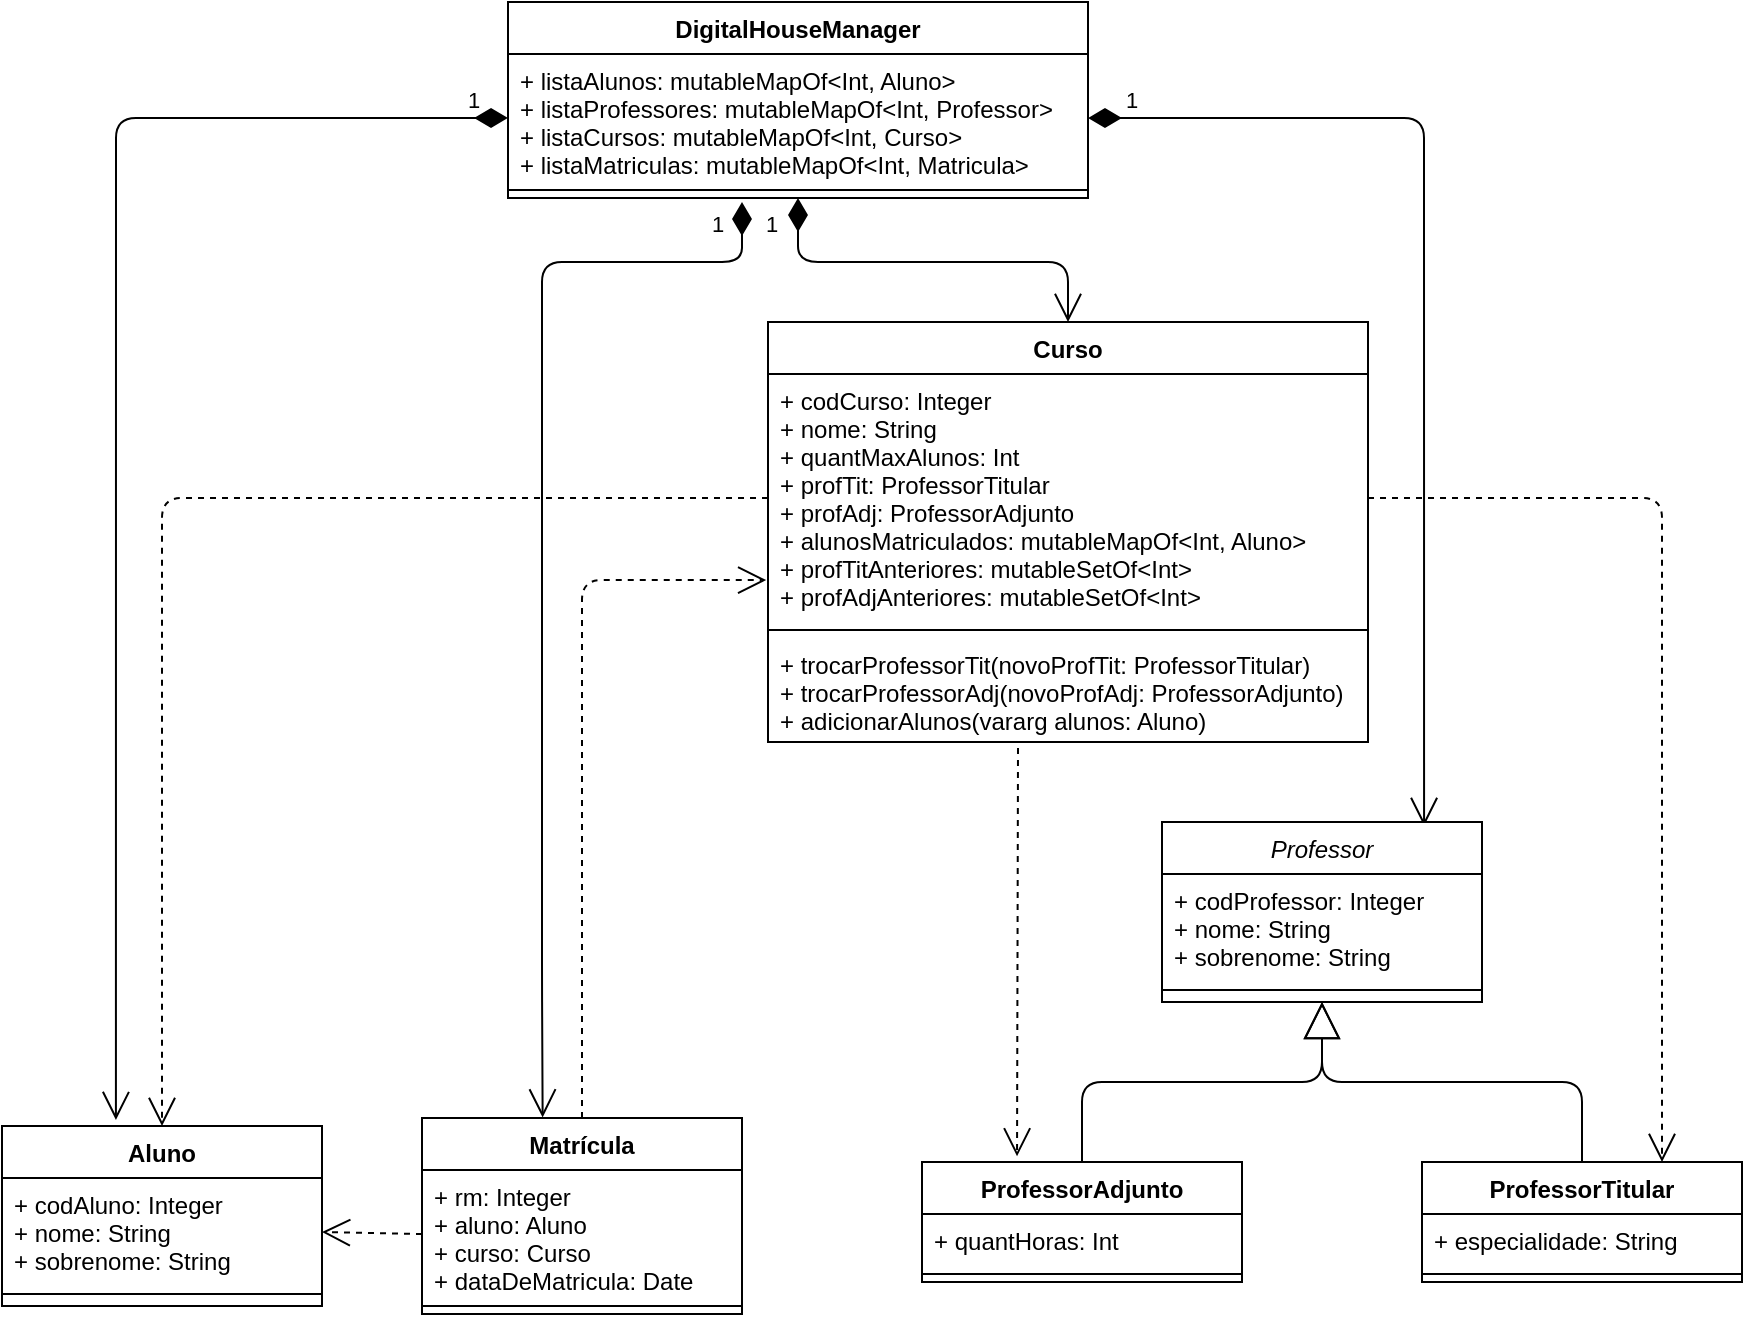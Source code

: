 <mxfile version="13.7.7" type="device"><diagram id="C5RBs43oDa-KdzZeNtuy" name="Page-1"><mxGraphModel dx="2249" dy="794" grid="1" gridSize="10" guides="1" tooltips="1" connect="1" arrows="1" fold="1" page="1" pageScale="1" pageWidth="827" pageHeight="1169" math="0" shadow="0"><root><mxCell id="WIyWlLk6GJQsqaUBKTNV-0"/><mxCell id="WIyWlLk6GJQsqaUBKTNV-1" parent="WIyWlLk6GJQsqaUBKTNV-0"/><mxCell id="DZw8x-lJZhDjdpbKTeVV-8" value="" style="endArrow=block;endSize=16;endFill=0;html=1;entryX=0.5;entryY=1;entryDx=0;entryDy=0;exitX=0.5;exitY=0;exitDx=0;exitDy=0;" parent="WIyWlLk6GJQsqaUBKTNV-1" source="DZw8x-lJZhDjdpbKTeVV-0" target="t6tmX8b1T9MXkk8Mee-C-0" edge="1"><mxGeometry x="-1" y="57" width="160" relative="1" as="geometry"><mxPoint x="-290" y="710" as="sourcePoint"/><mxPoint x="-130" y="710" as="targetPoint"/><Array as="points"><mxPoint x="-260" y="580"/><mxPoint x="-140" y="580"/></Array><mxPoint x="-15" y="11" as="offset"/></mxGeometry></mxCell><mxCell id="DZw8x-lJZhDjdpbKTeVV-9" value="" style="endArrow=block;endSize=16;endFill=0;html=1;entryX=0.5;entryY=1;entryDx=0;entryDy=0;exitX=0.5;exitY=0;exitDx=0;exitDy=0;" parent="WIyWlLk6GJQsqaUBKTNV-1" source="DZw8x-lJZhDjdpbKTeVV-4" target="t6tmX8b1T9MXkk8Mee-C-0" edge="1"><mxGeometry width="160" relative="1" as="geometry"><mxPoint x="-290" y="710" as="sourcePoint"/><mxPoint x="-130" y="710" as="targetPoint"/><Array as="points"><mxPoint x="-10" y="580"/><mxPoint x="-140" y="580"/></Array></mxGeometry></mxCell><mxCell id="g8_K6V4UNwP7HLlXSJiA-8" value="" style="endArrow=open;endSize=12;dashed=1;html=1;entryX=-0.003;entryY=0.831;entryDx=0;entryDy=0;entryPerimeter=0;exitX=0.5;exitY=0;exitDx=0;exitDy=0;" parent="WIyWlLk6GJQsqaUBKTNV-1" source="g8_K6V4UNwP7HLlXSJiA-0" target="7tgIvww6n7GfTnw3CCgs-1" edge="1"><mxGeometry x="0.684" y="-111" width="160" relative="1" as="geometry"><mxPoint x="-510" y="630" as="sourcePoint"/><mxPoint x="-510" y="520" as="targetPoint"/><Array as="points"><mxPoint x="-510" y="329"/></Array><mxPoint as="offset"/></mxGeometry></mxCell><mxCell id="g8_K6V4UNwP7HLlXSJiA-9" value="" style="endArrow=open;endSize=12;dashed=1;html=1;entryX=1;entryY=0.5;entryDx=0;entryDy=0;exitX=0;exitY=0.5;exitDx=0;exitDy=0;" parent="WIyWlLk6GJQsqaUBKTNV-1" source="g8_K6V4UNwP7HLlXSJiA-1" target="zkfFHV4jXpPFQw0GAbJ--7" edge="1"><mxGeometry x="0.684" y="-111" width="160" relative="1" as="geometry"><mxPoint x="-500" y="610" as="sourcePoint"/><mxPoint x="-407.9" y="309.044" as="targetPoint"/><Array as="points"/><mxPoint as="offset"/></mxGeometry></mxCell><mxCell id="g8_K6V4UNwP7HLlXSJiA-10" value="" style="endArrow=open;endSize=12;dashed=1;html=1;entryX=0.5;entryY=0;entryDx=0;entryDy=0;exitX=0;exitY=0.5;exitDx=0;exitDy=0;" parent="WIyWlLk6GJQsqaUBKTNV-1" source="7tgIvww6n7GfTnw3CCgs-1" target="zkfFHV4jXpPFQw0GAbJ--6" edge="1"><mxGeometry x="0.437" y="280" width="160" relative="1" as="geometry"><mxPoint x="-300" y="420" as="sourcePoint"/><mxPoint x="-140" y="420" as="targetPoint"/><Array as="points"><mxPoint x="-720" y="288"/></Array><mxPoint as="offset"/></mxGeometry></mxCell><mxCell id="g8_K6V4UNwP7HLlXSJiA-12" value="" style="endArrow=open;endSize=12;dashed=1;html=1;entryX=0.75;entryY=0;entryDx=0;entryDy=0;exitX=1;exitY=0.5;exitDx=0;exitDy=0;" parent="WIyWlLk6GJQsqaUBKTNV-1" source="7tgIvww6n7GfTnw3CCgs-1" target="DZw8x-lJZhDjdpbKTeVV-4" edge="1"><mxGeometry x="-0.645" y="17" width="160" relative="1" as="geometry"><mxPoint x="-86" y="310" as="sourcePoint"/><mxPoint x="74" y="310" as="targetPoint"/><Array as="points"><mxPoint x="-7" y="288"/><mxPoint x="30" y="288"/></Array><mxPoint x="-2" y="-8" as="offset"/></mxGeometry></mxCell><mxCell id="g8_K6V4UNwP7HLlXSJiA-13" value="" style="endArrow=open;endSize=12;dashed=1;html=1;entryX=0.297;entryY=-0.047;entryDx=0;entryDy=0;entryPerimeter=0;" parent="WIyWlLk6GJQsqaUBKTNV-1" target="DZw8x-lJZhDjdpbKTeVV-0" edge="1"><mxGeometry x="-0.645" y="17" width="160" relative="1" as="geometry"><mxPoint x="-292" y="413" as="sourcePoint"/><mxPoint x="-325" y="650" as="targetPoint"/><Array as="points"/><mxPoint x="-2" y="-8" as="offset"/></mxGeometry></mxCell><mxCell id="Y8nJwDZbkklrobf2_1zH-0" value="DigitalHouseManager" style="swimlane;fontStyle=1;align=center;verticalAlign=top;childLayout=stackLayout;horizontal=1;startSize=26;horizontalStack=0;resizeParent=1;resizeParentMax=0;resizeLast=0;collapsible=1;marginBottom=0;" parent="WIyWlLk6GJQsqaUBKTNV-1" vertex="1"><mxGeometry x="-547" y="40" width="290" height="98" as="geometry"/></mxCell><mxCell id="Y8nJwDZbkklrobf2_1zH-1" value="+ listaAlunos: mutableMapOf&lt;Int, Aluno&gt;&#10;+ listaProfessores: mutableMapOf&lt;Int, Professor&gt;&#10;+ listaCursos: mutableMapOf&lt;Int, Curso&gt;&#10;+ listaMatriculas: mutableMapOf&lt;Int, Matricula&gt;" style="text;strokeColor=none;fillColor=none;align=left;verticalAlign=top;spacingLeft=4;spacingRight=4;overflow=hidden;rotatable=0;points=[[0,0.5],[1,0.5]];portConstraint=eastwest;" parent="Y8nJwDZbkklrobf2_1zH-0" vertex="1"><mxGeometry y="26" width="290" height="64" as="geometry"/></mxCell><mxCell id="Y8nJwDZbkklrobf2_1zH-2" value="" style="line;strokeWidth=1;fillColor=none;align=left;verticalAlign=middle;spacingTop=-1;spacingLeft=3;spacingRight=3;rotatable=0;labelPosition=right;points=[];portConstraint=eastwest;" parent="Y8nJwDZbkklrobf2_1zH-0" vertex="1"><mxGeometry y="90" width="290" height="8" as="geometry"/></mxCell><mxCell id="7tgIvww6n7GfTnw3CCgs-0" value="Curso" style="swimlane;fontStyle=1;align=center;verticalAlign=top;childLayout=stackLayout;horizontal=1;startSize=26;horizontalStack=0;resizeParent=1;resizeParentMax=0;resizeLast=0;collapsible=1;marginBottom=0;" parent="WIyWlLk6GJQsqaUBKTNV-1" vertex="1"><mxGeometry x="-417" y="200" width="300" height="210" as="geometry"/></mxCell><mxCell id="7tgIvww6n7GfTnw3CCgs-1" value="+ codCurso: Integer&#10;+ nome: String&#10;+ quantMaxAlunos: Int&#10;+ profTit: ProfessorTitular&#10;+ profAdj: ProfessorAdjunto&#10;+ alunosMatriculados: mutableMapOf&lt;Int, Aluno&gt;&#10;+ profTitAnteriores: mutableSetOf&lt;Int&gt;&#10;+ profAdjAnteriores: mutableSetOf&lt;Int&gt;&#10;" style="text;strokeColor=none;fillColor=none;align=left;verticalAlign=top;spacingLeft=4;spacingRight=4;overflow=hidden;rotatable=0;points=[[0,0.5],[1,0.5]];portConstraint=eastwest;" parent="7tgIvww6n7GfTnw3CCgs-0" vertex="1"><mxGeometry y="26" width="300" height="124" as="geometry"/></mxCell><mxCell id="7tgIvww6n7GfTnw3CCgs-2" value="" style="line;strokeWidth=1;fillColor=none;align=left;verticalAlign=middle;spacingTop=-1;spacingLeft=3;spacingRight=3;rotatable=0;labelPosition=right;points=[];portConstraint=eastwest;" parent="7tgIvww6n7GfTnw3CCgs-0" vertex="1"><mxGeometry y="150" width="300" height="8" as="geometry"/></mxCell><mxCell id="gILD4UmzUhZZvOeidIGw-1" value="+ trocarProfessorTit(novoProfTit: ProfessorTitular)&#10;+ trocarProfessorAdj(novoProfAdj: ProfessorAdjunto)&#10;+ adicionarAlunos(vararg alunos: Aluno)&#10;" style="text;strokeColor=none;fillColor=none;align=left;verticalAlign=top;spacingLeft=4;spacingRight=4;overflow=hidden;rotatable=0;points=[[0,0.5],[1,0.5]];portConstraint=eastwest;" parent="7tgIvww6n7GfTnw3CCgs-0" vertex="1"><mxGeometry y="158" width="300" height="52" as="geometry"/></mxCell><mxCell id="Y8nJwDZbkklrobf2_1zH-5" value="1" style="endArrow=open;html=1;endSize=12;startArrow=diamondThin;startSize=14;startFill=1;edgeStyle=orthogonalEdgeStyle;align=left;verticalAlign=bottom;entryX=0.356;entryY=-0.033;entryDx=0;entryDy=0;entryPerimeter=0;exitX=0;exitY=0.5;exitDx=0;exitDy=0;" parent="WIyWlLk6GJQsqaUBKTNV-1" source="Y8nJwDZbkklrobf2_1zH-1" target="zkfFHV4jXpPFQw0GAbJ--6" edge="1"><mxGeometry x="-0.937" relative="1" as="geometry"><mxPoint x="-350" y="410" as="sourcePoint"/><mxPoint x="-190" y="410" as="targetPoint"/><mxPoint as="offset"/></mxGeometry></mxCell><mxCell id="Y8nJwDZbkklrobf2_1zH-7" value="1" style="endArrow=open;html=1;endSize=12;startArrow=diamondThin;startSize=14;startFill=1;edgeStyle=orthogonalEdgeStyle;align=left;verticalAlign=bottom;exitX=1;exitY=0.5;exitDx=0;exitDy=0;entryX=0.819;entryY=0.022;entryDx=0;entryDy=0;entryPerimeter=0;" parent="WIyWlLk6GJQsqaUBKTNV-1" source="Y8nJwDZbkklrobf2_1zH-1" target="t6tmX8b1T9MXkk8Mee-C-0" edge="1"><mxGeometry x="-0.937" relative="1" as="geometry"><mxPoint x="210" y="80" as="sourcePoint"/><mxPoint x="-90" y="470" as="targetPoint"/><mxPoint as="offset"/><Array as="points"><mxPoint x="-89" y="98"/></Array></mxGeometry></mxCell><mxCell id="Y8nJwDZbkklrobf2_1zH-8" value="1" style="endArrow=open;html=1;endSize=12;startArrow=diamondThin;startSize=14;startFill=1;edgeStyle=orthogonalEdgeStyle;align=left;verticalAlign=bottom;exitX=0.5;exitY=1;exitDx=0;exitDy=0;entryX=0.5;entryY=0;entryDx=0;entryDy=0;" parent="WIyWlLk6GJQsqaUBKTNV-1" source="Y8nJwDZbkklrobf2_1zH-0" target="7tgIvww6n7GfTnw3CCgs-0" edge="1"><mxGeometry x="-0.777" y="-18" relative="1" as="geometry"><mxPoint x="-247" y="108" as="sourcePoint"/><mxPoint x="-78.96" y="491.98" as="targetPoint"/><mxPoint as="offset"/><Array as="points"><mxPoint x="-402" y="170"/><mxPoint x="-267" y="170"/></Array></mxGeometry></mxCell><mxCell id="Y8nJwDZbkklrobf2_1zH-9" value="1" style="endArrow=open;html=1;endSize=12;startArrow=diamondThin;startSize=14;startFill=1;edgeStyle=orthogonalEdgeStyle;align=left;verticalAlign=bottom;entryX=0.377;entryY=-0.003;entryDx=0;entryDy=0;entryPerimeter=0;" parent="WIyWlLk6GJQsqaUBKTNV-1" target="g8_K6V4UNwP7HLlXSJiA-0" edge="1"><mxGeometry x="-0.831" y="-10" relative="1" as="geometry"><mxPoint x="-430" y="140" as="sourcePoint"/><mxPoint x="-630" y="530" as="targetPoint"/><Array as="points"><mxPoint x="-430" y="170"/><mxPoint x="-530" y="170"/><mxPoint x="-530" y="530"/></Array><mxPoint as="offset"/></mxGeometry></mxCell><mxCell id="zkfFHV4jXpPFQw0GAbJ--6" value="Aluno" style="swimlane;fontStyle=1;align=center;verticalAlign=top;childLayout=stackLayout;horizontal=1;startSize=26;horizontalStack=0;resizeParent=1;resizeLast=0;collapsible=1;marginBottom=0;rounded=0;shadow=0;strokeWidth=1;" parent="WIyWlLk6GJQsqaUBKTNV-1" vertex="1"><mxGeometry x="-800" y="602" width="160" height="90" as="geometry"><mxRectangle x="130" y="380" width="160" height="26" as="alternateBounds"/></mxGeometry></mxCell><mxCell id="zkfFHV4jXpPFQw0GAbJ--7" value="+ codAluno: Integer&#10;+ nome: String&#10;+ sobrenome: String" style="text;align=left;verticalAlign=top;spacingLeft=4;spacingRight=4;overflow=hidden;rotatable=0;points=[[0,0.5],[1,0.5]];portConstraint=eastwest;" parent="zkfFHV4jXpPFQw0GAbJ--6" vertex="1"><mxGeometry y="26" width="160" height="54" as="geometry"/></mxCell><mxCell id="zkfFHV4jXpPFQw0GAbJ--9" value="" style="line;html=1;strokeWidth=1;align=left;verticalAlign=middle;spacingTop=-1;spacingLeft=3;spacingRight=3;rotatable=0;labelPosition=right;points=[];portConstraint=eastwest;" parent="zkfFHV4jXpPFQw0GAbJ--6" vertex="1"><mxGeometry y="80" width="160" height="8" as="geometry"/></mxCell><mxCell id="DZw8x-lJZhDjdpbKTeVV-0" value="ProfessorAdjunto" style="swimlane;fontStyle=1;align=center;verticalAlign=top;childLayout=stackLayout;horizontal=1;startSize=26;horizontalStack=0;resizeParent=1;resizeParentMax=0;resizeLast=0;collapsible=1;marginBottom=0;" parent="WIyWlLk6GJQsqaUBKTNV-1" vertex="1"><mxGeometry x="-340" y="620" width="160" height="60" as="geometry"/></mxCell><mxCell id="DZw8x-lJZhDjdpbKTeVV-1" value="+ quantHoras: Int" style="text;strokeColor=none;fillColor=none;align=left;verticalAlign=top;spacingLeft=4;spacingRight=4;overflow=hidden;rotatable=0;points=[[0,0.5],[1,0.5]];portConstraint=eastwest;" parent="DZw8x-lJZhDjdpbKTeVV-0" vertex="1"><mxGeometry y="26" width="160" height="26" as="geometry"/></mxCell><mxCell id="DZw8x-lJZhDjdpbKTeVV-2" value="" style="line;strokeWidth=1;fillColor=none;align=left;verticalAlign=middle;spacingTop=-1;spacingLeft=3;spacingRight=3;rotatable=0;labelPosition=right;points=[];portConstraint=eastwest;" parent="DZw8x-lJZhDjdpbKTeVV-0" vertex="1"><mxGeometry y="52" width="160" height="8" as="geometry"/></mxCell><mxCell id="DZw8x-lJZhDjdpbKTeVV-4" value="ProfessorTitular" style="swimlane;fontStyle=1;align=center;verticalAlign=top;childLayout=stackLayout;horizontal=1;startSize=26;horizontalStack=0;resizeParent=1;resizeParentMax=0;resizeLast=0;collapsible=1;marginBottom=0;" parent="WIyWlLk6GJQsqaUBKTNV-1" vertex="1"><mxGeometry x="-90" y="620" width="160" height="60" as="geometry"/></mxCell><mxCell id="DZw8x-lJZhDjdpbKTeVV-5" value="+ especialidade: String" style="text;strokeColor=none;fillColor=none;align=left;verticalAlign=top;spacingLeft=4;spacingRight=4;overflow=hidden;rotatable=0;points=[[0,0.5],[1,0.5]];portConstraint=eastwest;" parent="DZw8x-lJZhDjdpbKTeVV-4" vertex="1"><mxGeometry y="26" width="160" height="26" as="geometry"/></mxCell><mxCell id="DZw8x-lJZhDjdpbKTeVV-6" value="" style="line;strokeWidth=1;fillColor=none;align=left;verticalAlign=middle;spacingTop=-1;spacingLeft=3;spacingRight=3;rotatable=0;labelPosition=right;points=[];portConstraint=eastwest;" parent="DZw8x-lJZhDjdpbKTeVV-4" vertex="1"><mxGeometry y="52" width="160" height="8" as="geometry"/></mxCell><mxCell id="t6tmX8b1T9MXkk8Mee-C-0" value="Professor" style="swimlane;fontStyle=2;align=center;verticalAlign=top;childLayout=stackLayout;horizontal=1;startSize=26;horizontalStack=0;resizeParent=1;resizeLast=0;collapsible=1;marginBottom=0;rounded=0;shadow=0;strokeWidth=1;" parent="WIyWlLk6GJQsqaUBKTNV-1" vertex="1"><mxGeometry x="-220" y="450" width="160" height="90" as="geometry"><mxRectangle x="130" y="380" width="160" height="26" as="alternateBounds"/></mxGeometry></mxCell><mxCell id="t6tmX8b1T9MXkk8Mee-C-1" value="+ codProfessor: Integer&#10;+ nome: String&#10;+ sobrenome: String" style="text;align=left;verticalAlign=top;spacingLeft=4;spacingRight=4;overflow=hidden;rotatable=0;points=[[0,0.5],[1,0.5]];portConstraint=eastwest;" parent="t6tmX8b1T9MXkk8Mee-C-0" vertex="1"><mxGeometry y="26" width="160" height="54" as="geometry"/></mxCell><mxCell id="t6tmX8b1T9MXkk8Mee-C-2" value="" style="line;html=1;strokeWidth=1;align=left;verticalAlign=middle;spacingTop=-1;spacingLeft=3;spacingRight=3;rotatable=0;labelPosition=right;points=[];portConstraint=eastwest;" parent="t6tmX8b1T9MXkk8Mee-C-0" vertex="1"><mxGeometry y="80" width="160" height="8" as="geometry"/></mxCell><mxCell id="g8_K6V4UNwP7HLlXSJiA-0" value="Matrícula" style="swimlane;fontStyle=1;align=center;verticalAlign=top;childLayout=stackLayout;horizontal=1;startSize=26;horizontalStack=0;resizeParent=1;resizeParentMax=0;resizeLast=0;collapsible=1;marginBottom=0;" parent="WIyWlLk6GJQsqaUBKTNV-1" vertex="1"><mxGeometry x="-590" y="598" width="160" height="98" as="geometry"/></mxCell><mxCell id="g8_K6V4UNwP7HLlXSJiA-1" value="+ rm: Integer&#10;+ aluno: Aluno&#10;+ curso: Curso&#10;+ dataDeMatricula: Date" style="text;strokeColor=none;fillColor=none;align=left;verticalAlign=top;spacingLeft=4;spacingRight=4;overflow=hidden;rotatable=0;points=[[0,0.5],[1,0.5]];portConstraint=eastwest;" parent="g8_K6V4UNwP7HLlXSJiA-0" vertex="1"><mxGeometry y="26" width="160" height="64" as="geometry"/></mxCell><mxCell id="g8_K6V4UNwP7HLlXSJiA-2" value="" style="line;strokeWidth=1;fillColor=none;align=left;verticalAlign=middle;spacingTop=-1;spacingLeft=3;spacingRight=3;rotatable=0;labelPosition=right;points=[];portConstraint=eastwest;" parent="g8_K6V4UNwP7HLlXSJiA-0" vertex="1"><mxGeometry y="90" width="160" height="8" as="geometry"/></mxCell></root></mxGraphModel></diagram></mxfile>